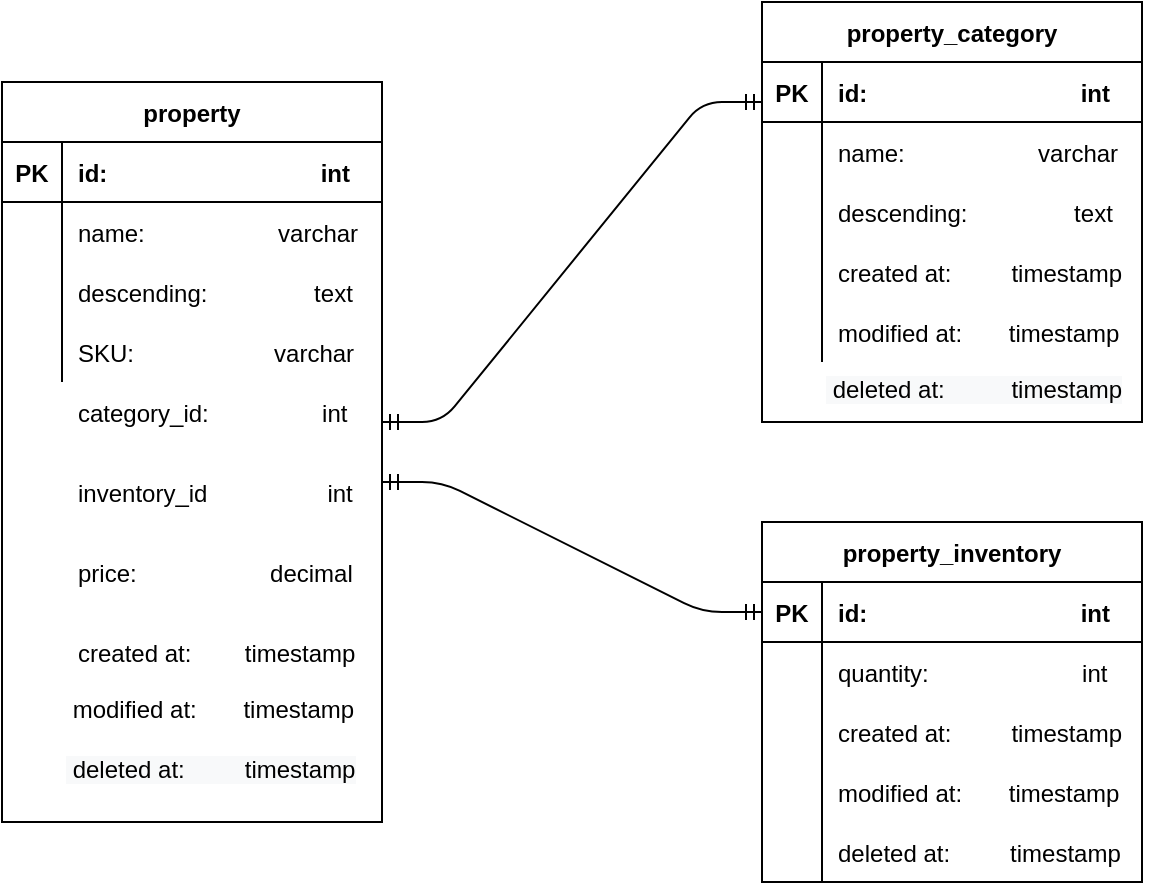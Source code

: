 <mxfile version="13.8.9-1" type="device"><diagram id="mdEA4jtYFHNIccBKWLax" name="Page-1"><mxGraphModel dx="1422" dy="762" grid="1" gridSize="10" guides="1" tooltips="1" connect="1" arrows="1" fold="1" page="1" pageScale="1" pageWidth="850" pageHeight="1100" math="0" shadow="0"><root><mxCell id="0"/><mxCell id="1" parent="0"/><mxCell id="E2A25b7IOWww6mksiiEc-43" value="property_category" style="shape=table;startSize=30;container=1;collapsible=1;childLayout=tableLayout;fixedRows=1;rowLines=0;fontStyle=1;align=center;resizeLast=1;" vertex="1" parent="1"><mxGeometry x="460" y="240" width="190" height="210" as="geometry"/></mxCell><mxCell id="E2A25b7IOWww6mksiiEc-44" value="" style="shape=partialRectangle;collapsible=0;dropTarget=0;pointerEvents=0;fillColor=none;top=0;left=0;bottom=1;right=0;points=[[0,0.5],[1,0.5]];portConstraint=eastwest;" vertex="1" parent="E2A25b7IOWww6mksiiEc-43"><mxGeometry y="30" width="190" height="30" as="geometry"/></mxCell><mxCell id="E2A25b7IOWww6mksiiEc-45" value="PK" style="shape=partialRectangle;connectable=0;fillColor=none;top=0;left=0;bottom=0;right=0;fontStyle=1;overflow=hidden;" vertex="1" parent="E2A25b7IOWww6mksiiEc-44"><mxGeometry width="30" height="30" as="geometry"/></mxCell><mxCell id="E2A25b7IOWww6mksiiEc-46" value="id:                                int" style="shape=partialRectangle;connectable=0;fillColor=none;top=0;left=0;bottom=0;right=0;align=left;spacingLeft=6;fontStyle=1;overflow=hidden;" vertex="1" parent="E2A25b7IOWww6mksiiEc-44"><mxGeometry x="30" width="160" height="30" as="geometry"/></mxCell><mxCell id="E2A25b7IOWww6mksiiEc-47" value="" style="shape=partialRectangle;collapsible=0;dropTarget=0;pointerEvents=0;fillColor=none;top=0;left=0;bottom=0;right=0;points=[[0,0.5],[1,0.5]];portConstraint=eastwest;" vertex="1" parent="E2A25b7IOWww6mksiiEc-43"><mxGeometry y="60" width="190" height="30" as="geometry"/></mxCell><mxCell id="E2A25b7IOWww6mksiiEc-48" value="" style="shape=partialRectangle;connectable=0;fillColor=none;top=0;left=0;bottom=0;right=0;editable=1;overflow=hidden;" vertex="1" parent="E2A25b7IOWww6mksiiEc-47"><mxGeometry width="30" height="30" as="geometry"/></mxCell><mxCell id="E2A25b7IOWww6mksiiEc-49" value="name:                    varchar" style="shape=partialRectangle;connectable=0;fillColor=none;top=0;left=0;bottom=0;right=0;align=left;spacingLeft=6;overflow=hidden;" vertex="1" parent="E2A25b7IOWww6mksiiEc-47"><mxGeometry x="30" width="160" height="30" as="geometry"/></mxCell><mxCell id="E2A25b7IOWww6mksiiEc-50" value="" style="shape=partialRectangle;collapsible=0;dropTarget=0;pointerEvents=0;fillColor=none;top=0;left=0;bottom=0;right=0;points=[[0,0.5],[1,0.5]];portConstraint=eastwest;" vertex="1" parent="E2A25b7IOWww6mksiiEc-43"><mxGeometry y="90" width="190" height="30" as="geometry"/></mxCell><mxCell id="E2A25b7IOWww6mksiiEc-51" value="" style="shape=partialRectangle;connectable=0;fillColor=none;top=0;left=0;bottom=0;right=0;editable=1;overflow=hidden;" vertex="1" parent="E2A25b7IOWww6mksiiEc-50"><mxGeometry width="30" height="30" as="geometry"/></mxCell><mxCell id="E2A25b7IOWww6mksiiEc-52" value="descending:                text" style="shape=partialRectangle;connectable=0;fillColor=none;top=0;left=0;bottom=0;right=0;align=left;spacingLeft=6;overflow=hidden;" vertex="1" parent="E2A25b7IOWww6mksiiEc-50"><mxGeometry x="30" width="160" height="30" as="geometry"/></mxCell><mxCell id="E2A25b7IOWww6mksiiEc-99" value="" style="shape=partialRectangle;collapsible=0;dropTarget=0;pointerEvents=0;fillColor=none;top=0;left=0;bottom=0;right=0;points=[[0,0.5],[1,0.5]];portConstraint=eastwest;" vertex="1" parent="E2A25b7IOWww6mksiiEc-43"><mxGeometry y="120" width="190" height="30" as="geometry"/></mxCell><mxCell id="E2A25b7IOWww6mksiiEc-100" value="" style="shape=partialRectangle;connectable=0;fillColor=none;top=0;left=0;bottom=0;right=0;editable=1;overflow=hidden;" vertex="1" parent="E2A25b7IOWww6mksiiEc-99"><mxGeometry width="30" height="30" as="geometry"/></mxCell><mxCell id="E2A25b7IOWww6mksiiEc-101" value="created at:         timestamp" style="shape=partialRectangle;connectable=0;fillColor=none;top=0;left=0;bottom=0;right=0;align=left;spacingLeft=6;overflow=hidden;" vertex="1" parent="E2A25b7IOWww6mksiiEc-99"><mxGeometry x="30" width="160" height="30" as="geometry"/></mxCell><mxCell id="E2A25b7IOWww6mksiiEc-53" value="" style="shape=partialRectangle;collapsible=0;dropTarget=0;pointerEvents=0;fillColor=none;top=0;left=0;bottom=0;right=0;points=[[0,0.5],[1,0.5]];portConstraint=eastwest;" vertex="1" parent="E2A25b7IOWww6mksiiEc-43"><mxGeometry y="150" width="190" height="30" as="geometry"/></mxCell><mxCell id="E2A25b7IOWww6mksiiEc-54" value="" style="shape=partialRectangle;connectable=0;fillColor=none;top=0;left=0;bottom=0;right=0;editable=1;overflow=hidden;" vertex="1" parent="E2A25b7IOWww6mksiiEc-53"><mxGeometry width="30" height="30" as="geometry"/></mxCell><mxCell id="E2A25b7IOWww6mksiiEc-55" value="modified at:       timestamp" style="shape=partialRectangle;connectable=0;fillColor=none;top=0;left=0;bottom=0;right=0;align=left;spacingLeft=6;overflow=hidden;" vertex="1" parent="E2A25b7IOWww6mksiiEc-53"><mxGeometry x="30" width="160" height="30" as="geometry"/></mxCell><mxCell id="E2A25b7IOWww6mksiiEc-62" value="property" style="shape=table;startSize=30;container=1;collapsible=1;childLayout=tableLayout;fixedRows=1;rowLines=0;fontStyle=1;align=center;resizeLast=1;" vertex="1" parent="1"><mxGeometry x="80" y="280" width="190" height="370" as="geometry"/></mxCell><mxCell id="E2A25b7IOWww6mksiiEc-63" value="" style="shape=partialRectangle;collapsible=0;dropTarget=0;pointerEvents=0;fillColor=none;top=0;left=0;bottom=1;right=0;points=[[0,0.5],[1,0.5]];portConstraint=eastwest;" vertex="1" parent="E2A25b7IOWww6mksiiEc-62"><mxGeometry y="30" width="190" height="30" as="geometry"/></mxCell><mxCell id="E2A25b7IOWww6mksiiEc-64" value="PK" style="shape=partialRectangle;connectable=0;fillColor=none;top=0;left=0;bottom=0;right=0;fontStyle=1;overflow=hidden;" vertex="1" parent="E2A25b7IOWww6mksiiEc-63"><mxGeometry width="30" height="30" as="geometry"/></mxCell><mxCell id="E2A25b7IOWww6mksiiEc-65" value="id:                                int" style="shape=partialRectangle;connectable=0;fillColor=none;top=0;left=0;bottom=0;right=0;align=left;spacingLeft=6;fontStyle=1;overflow=hidden;" vertex="1" parent="E2A25b7IOWww6mksiiEc-63"><mxGeometry x="30" width="160" height="30" as="geometry"/></mxCell><mxCell id="E2A25b7IOWww6mksiiEc-66" value="" style="shape=partialRectangle;collapsible=0;dropTarget=0;pointerEvents=0;fillColor=none;top=0;left=0;bottom=0;right=0;points=[[0,0.5],[1,0.5]];portConstraint=eastwest;" vertex="1" parent="E2A25b7IOWww6mksiiEc-62"><mxGeometry y="60" width="190" height="30" as="geometry"/></mxCell><mxCell id="E2A25b7IOWww6mksiiEc-67" value="" style="shape=partialRectangle;connectable=0;fillColor=none;top=0;left=0;bottom=0;right=0;editable=1;overflow=hidden;" vertex="1" parent="E2A25b7IOWww6mksiiEc-66"><mxGeometry width="30" height="30" as="geometry"/></mxCell><mxCell id="E2A25b7IOWww6mksiiEc-68" value="name:                    varchar" style="shape=partialRectangle;connectable=0;fillColor=none;top=0;left=0;bottom=0;right=0;align=left;spacingLeft=6;overflow=hidden;" vertex="1" parent="E2A25b7IOWww6mksiiEc-66"><mxGeometry x="30" width="160" height="30" as="geometry"/></mxCell><mxCell id="E2A25b7IOWww6mksiiEc-69" value="" style="shape=partialRectangle;collapsible=0;dropTarget=0;pointerEvents=0;fillColor=none;top=0;left=0;bottom=0;right=0;points=[[0,0.5],[1,0.5]];portConstraint=eastwest;" vertex="1" parent="E2A25b7IOWww6mksiiEc-62"><mxGeometry y="90" width="190" height="30" as="geometry"/></mxCell><mxCell id="E2A25b7IOWww6mksiiEc-70" value="" style="shape=partialRectangle;connectable=0;fillColor=none;top=0;left=0;bottom=0;right=0;editable=1;overflow=hidden;" vertex="1" parent="E2A25b7IOWww6mksiiEc-69"><mxGeometry width="30" height="30" as="geometry"/></mxCell><mxCell id="E2A25b7IOWww6mksiiEc-71" value="descending:                text" style="shape=partialRectangle;connectable=0;fillColor=none;top=0;left=0;bottom=0;right=0;align=left;spacingLeft=6;overflow=hidden;" vertex="1" parent="E2A25b7IOWww6mksiiEc-69"><mxGeometry x="30" width="160" height="30" as="geometry"/></mxCell><mxCell id="E2A25b7IOWww6mksiiEc-72" value="" style="shape=partialRectangle;collapsible=0;dropTarget=0;pointerEvents=0;fillColor=none;top=0;left=0;bottom=0;right=0;points=[[0,0.5],[1,0.5]];portConstraint=eastwest;" vertex="1" parent="E2A25b7IOWww6mksiiEc-62"><mxGeometry y="120" width="190" height="30" as="geometry"/></mxCell><mxCell id="E2A25b7IOWww6mksiiEc-73" value="" style="shape=partialRectangle;connectable=0;fillColor=none;top=0;left=0;bottom=0;right=0;editable=1;overflow=hidden;" vertex="1" parent="E2A25b7IOWww6mksiiEc-72"><mxGeometry width="30" height="30" as="geometry"/></mxCell><mxCell id="E2A25b7IOWww6mksiiEc-74" value="SKU:                     varchar" style="shape=partialRectangle;connectable=0;fillColor=none;top=0;left=0;bottom=0;right=0;align=left;spacingLeft=6;overflow=hidden;" vertex="1" parent="E2A25b7IOWww6mksiiEc-72"><mxGeometry x="30" width="160" height="30" as="geometry"/></mxCell><mxCell id="E2A25b7IOWww6mksiiEc-75" value="category_id:                 int" style="shape=partialRectangle;connectable=0;fillColor=none;top=0;left=0;bottom=0;right=0;align=left;spacingLeft=6;overflow=hidden;" vertex="1" parent="1"><mxGeometry x="110" y="430" width="150" height="30" as="geometry"/></mxCell><mxCell id="E2A25b7IOWww6mksiiEc-76" value="inventory_id                  int" style="shape=partialRectangle;connectable=0;fillColor=none;top=0;left=0;bottom=0;right=0;align=left;spacingLeft=6;overflow=hidden;" vertex="1" parent="1"><mxGeometry x="110" y="470" width="150" height="30" as="geometry"/></mxCell><mxCell id="E2A25b7IOWww6mksiiEc-77" value="price:                    decimal" style="shape=partialRectangle;connectable=0;fillColor=none;top=0;left=0;bottom=0;right=0;align=left;spacingLeft=6;overflow=hidden;" vertex="1" parent="1"><mxGeometry x="110" y="510" width="150" height="30" as="geometry"/></mxCell><mxCell id="E2A25b7IOWww6mksiiEc-78" value="created at:        timestamp" style="shape=partialRectangle;connectable=0;fillColor=none;top=0;left=0;bottom=0;right=0;align=left;spacingLeft=6;overflow=hidden;" vertex="1" parent="1"><mxGeometry x="110" y="550" width="150" height="30" as="geometry"/></mxCell><mxCell id="E2A25b7IOWww6mksiiEc-106" value="&lt;span style=&quot;font-family: &amp;#34;helvetica&amp;#34;&quot;&gt;&amp;nbsp;modified at:&amp;nbsp; &amp;nbsp; &amp;nbsp; &amp;nbsp;timestamp&lt;/span&gt;" style="text;whiteSpace=wrap;html=1;" vertex="1" parent="1"><mxGeometry x="110" y="580" width="170" height="30" as="geometry"/></mxCell><mxCell id="E2A25b7IOWww6mksiiEc-151" value="&lt;span style=&quot;color: rgb(0 , 0 , 0) ; font-family: &amp;#34;helvetica&amp;#34; ; font-size: 12px ; font-style: normal ; font-weight: 400 ; letter-spacing: normal ; text-align: left ; text-indent: 0px ; text-transform: none ; word-spacing: 0px ; background-color: rgb(248 , 249 , 250) ; display: inline ; float: none&quot;&gt;&amp;nbsp;deleted at:&amp;nbsp; &amp;nbsp; &amp;nbsp; &amp;nbsp; &amp;nbsp; timestamp&lt;/span&gt;" style="text;whiteSpace=wrap;html=1;" vertex="1" parent="1"><mxGeometry x="490" y="420" width="170" height="30" as="geometry"/></mxCell><mxCell id="E2A25b7IOWww6mksiiEc-152" value="property_inventory" style="shape=table;startSize=30;container=1;collapsible=1;childLayout=tableLayout;fixedRows=1;rowLines=0;fontStyle=1;align=center;resizeLast=1;" vertex="1" parent="1"><mxGeometry x="460" y="500" width="190" height="180" as="geometry"/></mxCell><mxCell id="E2A25b7IOWww6mksiiEc-153" value="" style="shape=partialRectangle;collapsible=0;dropTarget=0;pointerEvents=0;fillColor=none;top=0;left=0;bottom=1;right=0;points=[[0,0.5],[1,0.5]];portConstraint=eastwest;" vertex="1" parent="E2A25b7IOWww6mksiiEc-152"><mxGeometry y="30" width="190" height="30" as="geometry"/></mxCell><mxCell id="E2A25b7IOWww6mksiiEc-154" value="PK" style="shape=partialRectangle;connectable=0;fillColor=none;top=0;left=0;bottom=0;right=0;fontStyle=1;overflow=hidden;" vertex="1" parent="E2A25b7IOWww6mksiiEc-153"><mxGeometry width="30" height="30" as="geometry"/></mxCell><mxCell id="E2A25b7IOWww6mksiiEc-155" value="id:                                int" style="shape=partialRectangle;connectable=0;fillColor=none;top=0;left=0;bottom=0;right=0;align=left;spacingLeft=6;fontStyle=1;overflow=hidden;" vertex="1" parent="E2A25b7IOWww6mksiiEc-153"><mxGeometry x="30" width="160" height="30" as="geometry"/></mxCell><mxCell id="E2A25b7IOWww6mksiiEc-156" value="" style="shape=partialRectangle;collapsible=0;dropTarget=0;pointerEvents=0;fillColor=none;top=0;left=0;bottom=0;right=0;points=[[0,0.5],[1,0.5]];portConstraint=eastwest;" vertex="1" parent="E2A25b7IOWww6mksiiEc-152"><mxGeometry y="60" width="190" height="30" as="geometry"/></mxCell><mxCell id="E2A25b7IOWww6mksiiEc-157" value="" style="shape=partialRectangle;connectable=0;fillColor=none;top=0;left=0;bottom=0;right=0;editable=1;overflow=hidden;" vertex="1" parent="E2A25b7IOWww6mksiiEc-156"><mxGeometry width="30" height="30" as="geometry"/></mxCell><mxCell id="E2A25b7IOWww6mksiiEc-158" value="quantity:                       int" style="shape=partialRectangle;connectable=0;fillColor=none;top=0;left=0;bottom=0;right=0;align=left;spacingLeft=6;overflow=hidden;" vertex="1" parent="E2A25b7IOWww6mksiiEc-156"><mxGeometry x="30" width="160" height="30" as="geometry"/></mxCell><mxCell id="E2A25b7IOWww6mksiiEc-159" value="" style="shape=partialRectangle;collapsible=0;dropTarget=0;pointerEvents=0;fillColor=none;top=0;left=0;bottom=0;right=0;points=[[0,0.5],[1,0.5]];portConstraint=eastwest;" vertex="1" parent="E2A25b7IOWww6mksiiEc-152"><mxGeometry y="90" width="190" height="30" as="geometry"/></mxCell><mxCell id="E2A25b7IOWww6mksiiEc-160" value="" style="shape=partialRectangle;connectable=0;fillColor=none;top=0;left=0;bottom=0;right=0;editable=1;overflow=hidden;" vertex="1" parent="E2A25b7IOWww6mksiiEc-159"><mxGeometry width="30" height="30" as="geometry"/></mxCell><mxCell id="E2A25b7IOWww6mksiiEc-161" value="created at:         timestamp" style="shape=partialRectangle;connectable=0;fillColor=none;top=0;left=0;bottom=0;right=0;align=left;spacingLeft=6;overflow=hidden;" vertex="1" parent="E2A25b7IOWww6mksiiEc-159"><mxGeometry x="30" width="160" height="30" as="geometry"/></mxCell><mxCell id="E2A25b7IOWww6mksiiEc-162" value="" style="shape=partialRectangle;collapsible=0;dropTarget=0;pointerEvents=0;fillColor=none;top=0;left=0;bottom=0;right=0;points=[[0,0.5],[1,0.5]];portConstraint=eastwest;" vertex="1" parent="E2A25b7IOWww6mksiiEc-152"><mxGeometry y="120" width="190" height="30" as="geometry"/></mxCell><mxCell id="E2A25b7IOWww6mksiiEc-163" value="" style="shape=partialRectangle;connectable=0;fillColor=none;top=0;left=0;bottom=0;right=0;editable=1;overflow=hidden;" vertex="1" parent="E2A25b7IOWww6mksiiEc-162"><mxGeometry width="30" height="30" as="geometry"/></mxCell><mxCell id="E2A25b7IOWww6mksiiEc-164" value="modified at:       timestamp" style="shape=partialRectangle;connectable=0;fillColor=none;top=0;left=0;bottom=0;right=0;align=left;spacingLeft=6;overflow=hidden;" vertex="1" parent="E2A25b7IOWww6mksiiEc-162"><mxGeometry x="30" width="160" height="30" as="geometry"/></mxCell><mxCell id="E2A25b7IOWww6mksiiEc-165" value="" style="shape=partialRectangle;collapsible=0;dropTarget=0;pointerEvents=0;fillColor=none;top=0;left=0;bottom=0;right=0;points=[[0,0.5],[1,0.5]];portConstraint=eastwest;" vertex="1" parent="E2A25b7IOWww6mksiiEc-152"><mxGeometry y="150" width="190" height="30" as="geometry"/></mxCell><mxCell id="E2A25b7IOWww6mksiiEc-166" value="" style="shape=partialRectangle;connectable=0;fillColor=none;top=0;left=0;bottom=0;right=0;editable=1;overflow=hidden;" vertex="1" parent="E2A25b7IOWww6mksiiEc-165"><mxGeometry width="30" height="30" as="geometry"/></mxCell><mxCell id="E2A25b7IOWww6mksiiEc-167" value="deleted at:         timestamp" style="shape=partialRectangle;connectable=0;fillColor=none;top=0;left=0;bottom=0;right=0;align=left;spacingLeft=6;overflow=hidden;" vertex="1" parent="E2A25b7IOWww6mksiiEc-165"><mxGeometry x="30" width="160" height="30" as="geometry"/></mxCell><mxCell id="E2A25b7IOWww6mksiiEc-169" value="&lt;span style=&quot;color: rgb(0 , 0 , 0) ; font-family: &amp;#34;helvetica&amp;#34; ; font-size: 12px ; font-style: normal ; font-weight: 400 ; letter-spacing: normal ; text-align: left ; text-indent: 0px ; text-transform: none ; word-spacing: 0px ; background-color: rgb(248 , 249 , 250) ; display: inline ; float: none&quot;&gt;&amp;nbsp;deleted at:&amp;nbsp; &amp;nbsp; &amp;nbsp; &amp;nbsp; &amp;nbsp;timestamp&lt;/span&gt;" style="text;whiteSpace=wrap;html=1;" vertex="1" parent="1"><mxGeometry x="110" y="610" width="170" height="30" as="geometry"/></mxCell><mxCell id="E2A25b7IOWww6mksiiEc-170" value="" style="edgeStyle=entityRelationEdgeStyle;fontSize=12;html=1;endArrow=ERmandOne;startArrow=ERmandOne;entryX=0;entryY=0.667;entryDx=0;entryDy=0;entryPerimeter=0;" edge="1" parent="1" target="E2A25b7IOWww6mksiiEc-44"><mxGeometry width="100" height="100" relative="1" as="geometry"><mxPoint x="270" y="450" as="sourcePoint"/><mxPoint x="450" y="280" as="targetPoint"/></mxGeometry></mxCell><mxCell id="E2A25b7IOWww6mksiiEc-171" value="" style="edgeStyle=entityRelationEdgeStyle;fontSize=12;html=1;endArrow=ERmandOne;startArrow=ERmandOne;entryX=0;entryY=0.5;entryDx=0;entryDy=0;" edge="1" parent="1" target="E2A25b7IOWww6mksiiEc-153"><mxGeometry width="100" height="100" relative="1" as="geometry"><mxPoint x="270" y="480" as="sourcePoint"/><mxPoint x="380" y="400" as="targetPoint"/></mxGeometry></mxCell></root></mxGraphModel></diagram></mxfile>